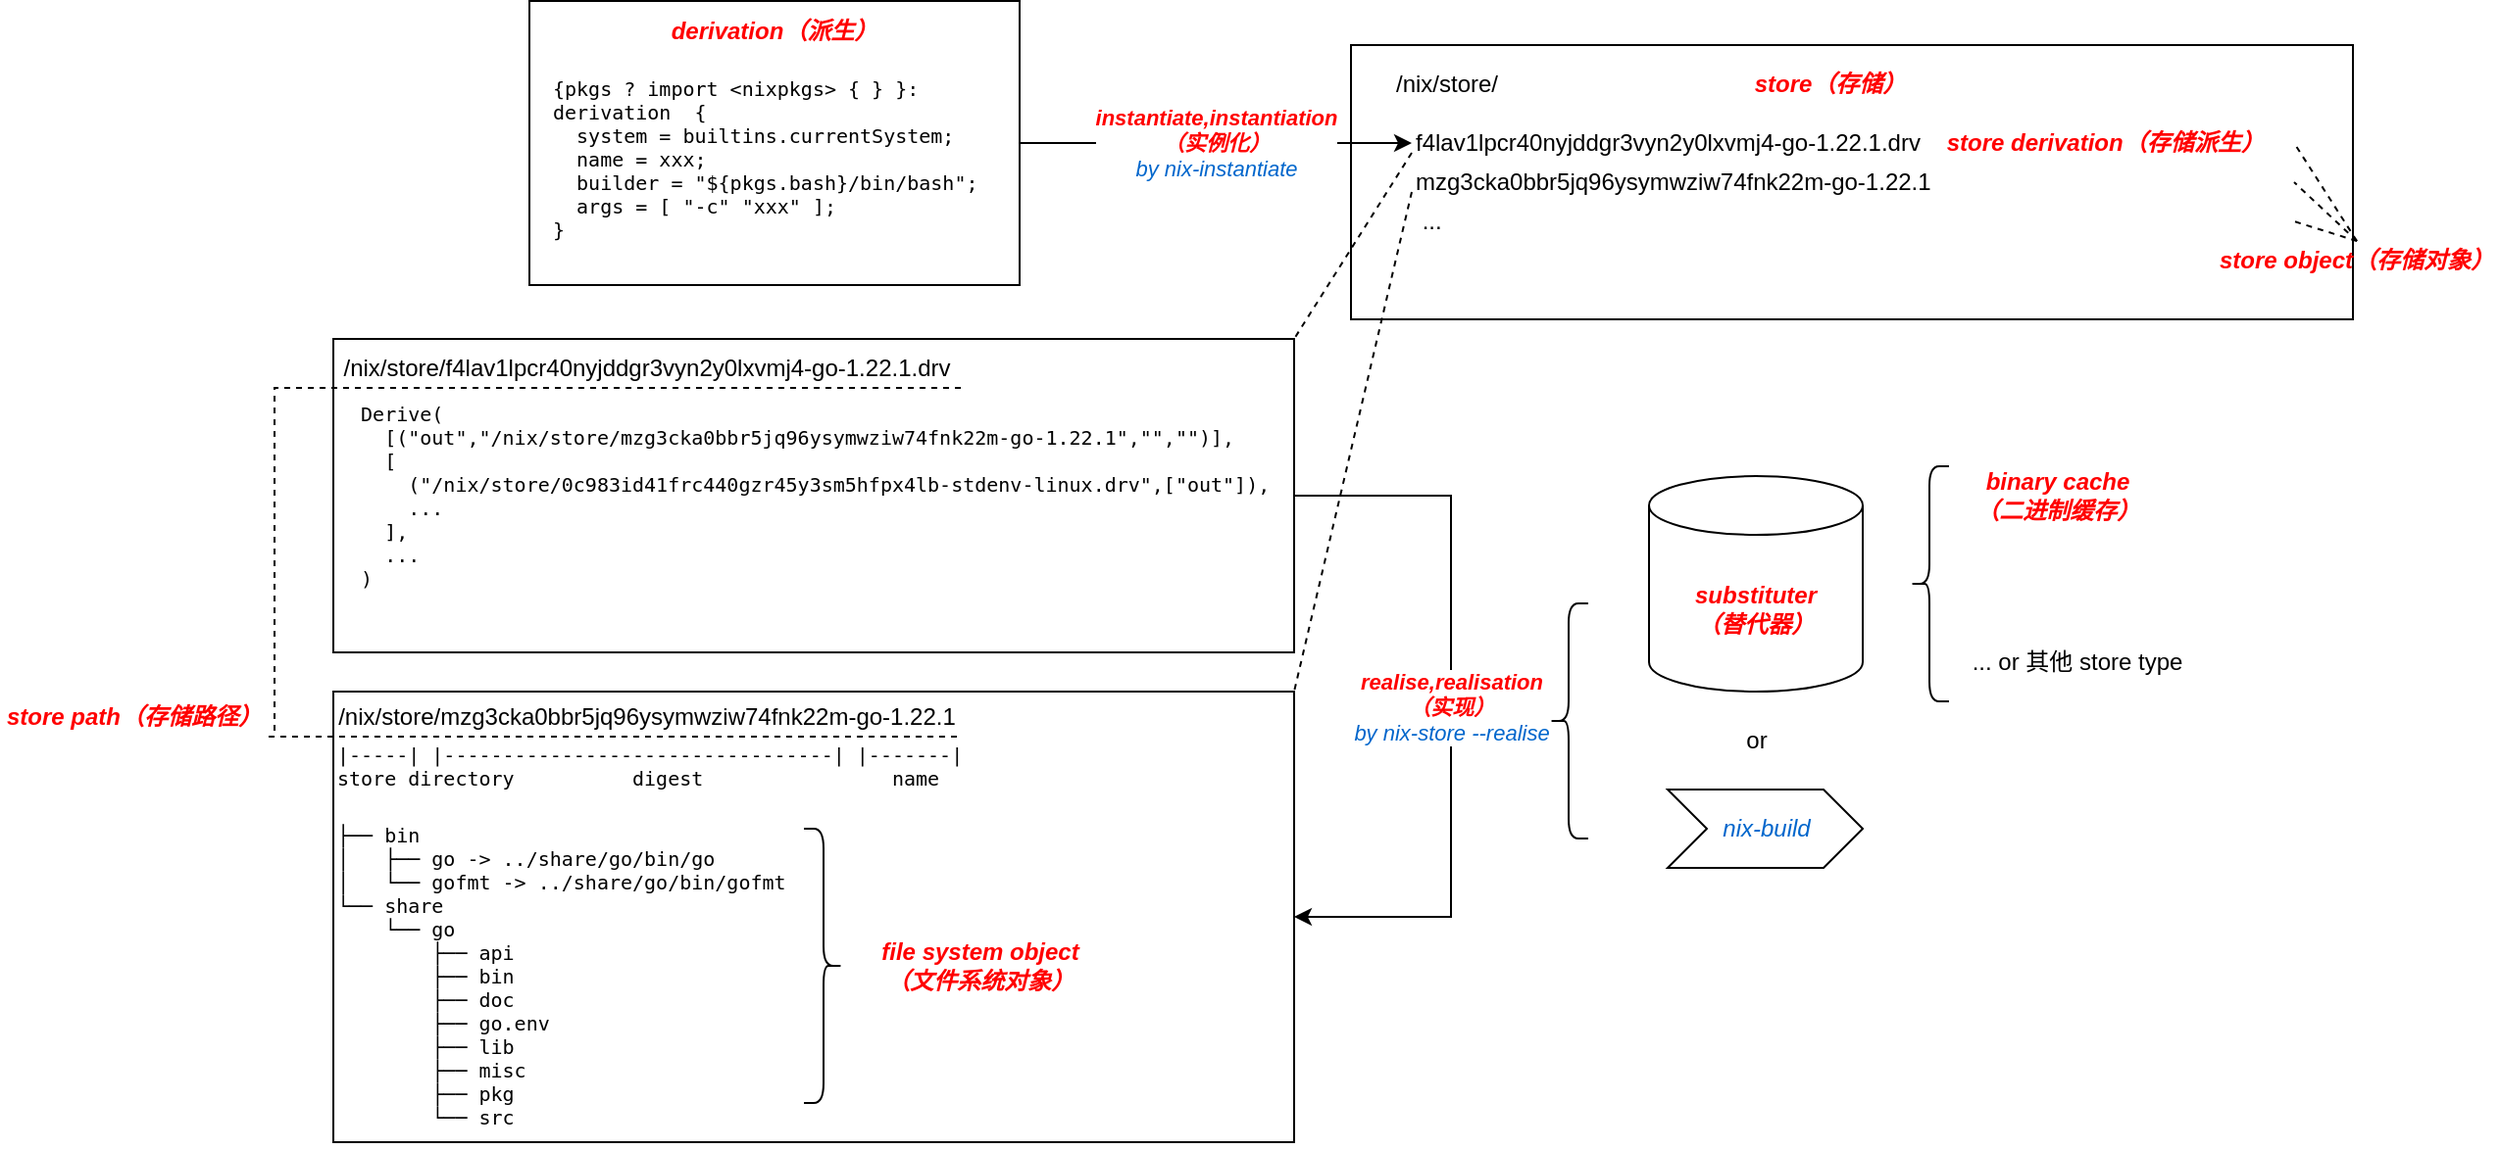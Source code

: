<mxfile>
    <diagram id="bEA3iVoEDrsmLPSp3GlN" name="glossary">
        <mxGraphModel dx="1781" dy="647" grid="1" gridSize="10" guides="1" tooltips="1" connect="1" arrows="1" fold="1" page="1" pageScale="1" pageWidth="827" pageHeight="1169" math="0" shadow="0">
            <root>
                <mxCell id="0"/>
                <mxCell id="1" parent="0"/>
                <mxCell id="2" value="" style="rounded=0;whiteSpace=wrap;html=1;" parent="1" vertex="1">
                    <mxGeometry x="169" y="170" width="511" height="140" as="geometry"/>
                </mxCell>
                <mxCell id="3" value="store（存储）" style="text;html=1;strokeColor=none;fillColor=none;align=center;verticalAlign=middle;whiteSpace=wrap;rounded=0;fontStyle=3;fontColor=#FF0000;" parent="1" vertex="1">
                    <mxGeometry x="373" y="180" width="81" height="20" as="geometry"/>
                </mxCell>
                <mxCell id="5" value="/nix/store/&lt;br&gt;" style="text;html=1;strokeColor=none;fillColor=none;align=left;verticalAlign=middle;whiteSpace=wrap;rounded=0;" parent="1" vertex="1">
                    <mxGeometry x="190" y="180" width="131" height="20" as="geometry"/>
                </mxCell>
                <mxCell id="11" value="&lt;i style=&quot;&quot;&gt;&lt;b&gt;instantiate,instantiation&lt;/b&gt;&lt;br&gt;&lt;b&gt;（实例化）&lt;/b&gt;&lt;br&gt;&lt;font style=&quot;&quot; color=&quot;#0066cc&quot;&gt;by nix-instantiate&lt;/font&gt;&lt;br&gt;&lt;/i&gt;" style="edgeStyle=none;html=1;fontColor=#FF0000;entryX=0;entryY=0.5;entryDx=0;entryDy=0;exitX=1;exitY=0.5;exitDx=0;exitDy=0;" parent="1" source="7" target="13" edge="1">
                    <mxGeometry relative="1" as="geometry">
                        <mxPoint as="offset"/>
                    </mxGeometry>
                </mxCell>
                <mxCell id="7" value="" style="rounded=0;whiteSpace=wrap;html=1;fontColor=#FF0000;" parent="1" vertex="1">
                    <mxGeometry x="-250" y="147.5" width="250" height="145" as="geometry"/>
                </mxCell>
                <mxCell id="8" value="derivation（派生）" style="text;html=1;strokeColor=none;fillColor=none;align=center;verticalAlign=middle;whiteSpace=wrap;rounded=0;fontStyle=3;fontColor=#FF0000;" parent="1" vertex="1">
                    <mxGeometry x="-180" y="147.5" width="110" height="30" as="geometry"/>
                </mxCell>
                <mxCell id="10" value="&lt;pre style=&quot;font-size: 10px;&quot;&gt;{pkgs ? import &amp;lt;nixpkgs&amp;gt; { } }:&lt;br&gt;derivation&amp;nbsp; {&lt;br&gt;&amp;nbsp; system = builtins.currentSystem;&lt;br&gt;&amp;nbsp; name = xxx;&lt;br&gt;&amp;nbsp; builder = &quot;${pkgs.bash}/bin/bash&quot;;&lt;br&gt;&amp;nbsp; args =&amp;nbsp;[ &quot;-c&quot; &quot;xxx&quot; ];&lt;br&gt;}&lt;/pre&gt;" style="text;html=1;strokeColor=none;fillColor=none;align=left;verticalAlign=middle;whiteSpace=wrap;rounded=0;" parent="1" vertex="1">
                    <mxGeometry x="-240" y="177.5" width="200" height="100" as="geometry"/>
                </mxCell>
                <mxCell id="28" style="edgeStyle=none;html=1;exitX=0;exitY=0.75;exitDx=0;exitDy=0;dashed=1;fontSize=10;fontColor=#000000;endArrow=none;endFill=0;entryX=1;entryY=0;entryDx=0;entryDy=0;" parent="1" source="13" target="25" edge="1">
                    <mxGeometry relative="1" as="geometry">
                        <mxPoint x="140" y="340" as="targetPoint"/>
                    </mxGeometry>
                </mxCell>
                <mxCell id="13" value="&lt;font color=&quot;#000000&quot;&gt;f4lav1lpcr40nyjddgr3vyn2y0lxvmj4-go-1.22.1.drv&amp;nbsp; &amp;nbsp;&amp;nbsp;&lt;/font&gt;&lt;b style=&quot;border-color: var(--border-color); text-align: center;&quot;&gt;&lt;i style=&quot;border-color: var(--border-color);&quot;&gt;store derivation（存储派生）&lt;/i&gt;&lt;/b&gt;" style="text;html=1;strokeColor=none;fillColor=none;align=left;verticalAlign=middle;whiteSpace=wrap;rounded=0;fontColor=#FF0000;" parent="1" vertex="1">
                    <mxGeometry x="200" y="210" width="450" height="20" as="geometry"/>
                </mxCell>
                <mxCell id="32" style="edgeStyle=none;html=1;exitX=0;exitY=0.75;exitDx=0;exitDy=0;entryX=1;entryY=0;entryDx=0;entryDy=0;dashed=1;fontSize=12;fontColor=#000000;endArrow=none;endFill=0;" parent="1" source="14" target="29" edge="1">
                    <mxGeometry relative="1" as="geometry"/>
                </mxCell>
                <mxCell id="14" value="&lt;font color=&quot;#000000&quot;&gt;mzg3cka0bbr5jq96ysymwziw74fnk22m-go-1.22.1&lt;/font&gt;" style="text;html=1;strokeColor=none;fillColor=none;align=left;verticalAlign=middle;whiteSpace=wrap;rounded=0;fontColor=#FF0000;" parent="1" vertex="1">
                    <mxGeometry x="200" y="230" width="450" height="20" as="geometry"/>
                </mxCell>
                <mxCell id="21" value="" style="edgeStyle=none;html=1;fontColor=#0066CC;endArrow=none;endFill=0;dashed=1;exitX=0.5;exitY=0;exitDx=0;exitDy=0;entryX=1;entryY=0.5;entryDx=0;entryDy=0;" parent="1" source="18" target="13" edge="1">
                    <mxGeometry relative="1" as="geometry"/>
                </mxCell>
                <mxCell id="23" style="edgeStyle=none;html=1;exitX=0.5;exitY=0;exitDx=0;exitDy=0;entryX=1;entryY=0.5;entryDx=0;entryDy=0;dashed=1;fontColor=#0066CC;endArrow=none;endFill=0;" parent="1" source="18" target="14" edge="1">
                    <mxGeometry relative="1" as="geometry"/>
                </mxCell>
                <mxCell id="24" style="edgeStyle=none;html=1;exitX=0.5;exitY=0;exitDx=0;exitDy=0;entryX=1;entryY=0.5;entryDx=0;entryDy=0;dashed=1;fontColor=#0066CC;endArrow=none;endFill=0;" parent="1" source="18" target="20" edge="1">
                    <mxGeometry relative="1" as="geometry"/>
                </mxCell>
                <mxCell id="18" value="store object（存储对象）" style="text;html=1;strokeColor=none;fillColor=none;align=center;verticalAlign=middle;whiteSpace=wrap;rounded=0;fontStyle=3;fontColor=#FF0000;" parent="1" vertex="1">
                    <mxGeometry x="610" y="270" width="144" height="20" as="geometry"/>
                </mxCell>
                <mxCell id="20" value="&lt;font color=&quot;#000000&quot;&gt;&amp;nbsp;...&lt;/font&gt;" style="text;html=1;strokeColor=none;fillColor=none;align=left;verticalAlign=middle;whiteSpace=wrap;rounded=0;fontColor=#FF0000;" parent="1" vertex="1">
                    <mxGeometry x="200" y="250" width="450" height="20" as="geometry"/>
                </mxCell>
                <mxCell id="33" value="&lt;i style=&quot;border-color: var(--border-color); color: rgb(255, 0, 0); font-size: 11px;&quot;&gt;&lt;b style=&quot;border-color: var(--border-color);&quot;&gt;realise,realisation &lt;br&gt;（实现）&lt;/b&gt;&lt;br style=&quot;border-color: var(--border-color);&quot;&gt;&lt;font style=&quot;border-color: var(--border-color);&quot; color=&quot;#0066cc&quot;&gt;by&amp;nbsp;nix-store --realise&lt;/font&gt;&lt;/i&gt;" style="edgeStyle=orthogonalEdgeStyle;html=1;exitX=1;exitY=0.5;exitDx=0;exitDy=0;entryX=1;entryY=0.5;entryDx=0;entryDy=0;fontSize=10;fontColor=#000000;endArrow=classic;endFill=1;rounded=0;" parent="1" source="25" target="29" edge="1">
                    <mxGeometry relative="1" as="geometry">
                        <Array as="points">
                            <mxPoint x="220" y="400"/>
                            <mxPoint x="220" y="615"/>
                        </Array>
                    </mxGeometry>
                </mxCell>
                <mxCell id="25" value="&lt;span style=&quot;color: rgb(0, 0, 0);&quot;&gt;&lt;br&gt;&lt;/span&gt;&lt;div style=&quot;font-family: Consolas-with-Yahei, Menlo, Monaco, &amp;quot;Courier New&amp;quot;, monospace, Menlo, Monaco, &amp;quot;Courier New&amp;quot;, monospace; line-height: 120%; font-size: 11px;&quot;&gt;&lt;pre style=&quot;line-height: 120%; font-size: 10px;&quot;&gt;&lt;font style=&quot;font-size: 10px;&quot; color=&quot;#000000&quot;&gt;  Derive(&lt;br&gt;    [(&quot;out&quot;,&quot;/nix/store/mzg3cka0bbr5jq96ysymwziw74fnk22m-go-1.22.1&quot;,&quot;&quot;,&quot;&quot;)],&lt;br&gt;    [&lt;br&gt;      (&quot;/nix/store/0c983id41frc440gzr45y3sm5hfpx4lb-stdenv-linux.drv&quot;,[&quot;out&quot;]),&lt;br&gt;      ...&lt;br&gt;    ],&lt;br&gt;    ...&lt;br&gt;  ) &lt;/font&gt;&lt;/pre&gt;&lt;/div&gt;&lt;span style=&quot;color: rgb(0, 0, 0); font-size: 11px;&quot;&gt;&lt;br&gt;&lt;/span&gt;" style="rounded=0;whiteSpace=wrap;html=1;fontColor=#0066CC;align=left;" parent="1" vertex="1">
                    <mxGeometry x="-350" y="320" width="490" height="160" as="geometry"/>
                </mxCell>
                <mxCell id="29" value="&lt;pre style=&quot;font-size: 10px;&quot;&gt;&lt;br&gt;&lt;/pre&gt;" style="rounded=0;whiteSpace=wrap;html=1;fontColor=#0066CC;align=left;" parent="1" vertex="1">
                    <mxGeometry x="-350" y="500" width="490" height="230" as="geometry"/>
                </mxCell>
                <mxCell id="30" value="&lt;span style=&quot;border-color: var(--border-color); font-size: 12px; text-align: left;&quot;&gt;/nix/store/&lt;/span&gt;&lt;span style=&quot;border-color: var(--border-color); font-size: 12px; text-align: left;&quot;&gt;f4lav1lpcr40nyjddgr3vyn2y0lxvmj4-go-1.22.1.drv&lt;/span&gt;" style="text;html=1;strokeColor=none;fillColor=none;align=center;verticalAlign=middle;whiteSpace=wrap;rounded=0;labelBackgroundColor=none;fontSize=10;fontColor=#000000;" parent="1" vertex="1">
                    <mxGeometry x="-350" y="325" width="320" height="20" as="geometry"/>
                </mxCell>
                <mxCell id="31" value="&lt;div style=&quot;text-align: left; font-size: 12px;&quot;&gt;&lt;span style=&quot;background-color: initial; border-color: var(--border-color);&quot;&gt;/nix/store/&lt;/span&gt;&lt;span style=&quot;background-color: initial; border-color: var(--border-color);&quot;&gt;mzg3cka0bbr5jq96ysymwziw74fnk22m-go-1.22.1&lt;/span&gt;&lt;/div&gt;" style="text;html=1;strokeColor=none;fillColor=none;align=center;verticalAlign=middle;whiteSpace=wrap;rounded=0;labelBackgroundColor=none;fontSize=10;fontColor=#000000;" parent="1" vertex="1">
                    <mxGeometry x="-350" y="503" width="320" height="20" as="geometry"/>
                </mxCell>
                <mxCell id="35" value="&lt;i style=&quot;&quot;&gt;&lt;font style=&quot;&quot; color=&quot;#ff0000&quot;&gt;&lt;span style=&quot;font-size: 12px;&quot;&gt;&lt;b&gt;substituter&lt;br&gt;（替代器）&lt;/b&gt;&lt;/span&gt;&lt;br&gt;&lt;/font&gt;&lt;/i&gt;" style="shape=cylinder3;whiteSpace=wrap;html=1;boundedLbl=1;backgroundOutline=1;size=15;labelBackgroundColor=none;fontSize=10;fontColor=#000000;" parent="1" vertex="1">
                    <mxGeometry x="321" y="390" width="109" height="110" as="geometry"/>
                </mxCell>
                <mxCell id="36" value="&lt;font color=&quot;#000000&quot;&gt;or&lt;/font&gt;" style="text;html=1;strokeColor=none;fillColor=none;align=center;verticalAlign=middle;whiteSpace=wrap;rounded=0;labelBackgroundColor=none;fontSize=12;fontColor=#FF0000;" parent="1" vertex="1">
                    <mxGeometry x="345.5" y="510" width="60" height="30" as="geometry"/>
                </mxCell>
                <mxCell id="37" value="" style="shape=curlyBracket;whiteSpace=wrap;html=1;rounded=1;labelPosition=left;verticalLabelPosition=middle;align=right;verticalAlign=middle;labelBackgroundColor=none;fontSize=12;fontColor=#000000;" parent="1" vertex="1">
                    <mxGeometry x="270" y="455" width="20" height="120" as="geometry"/>
                </mxCell>
                <mxCell id="38" value="&lt;i&gt;&lt;font color=&quot;#0066cc&quot;&gt;nix-build&lt;/font&gt;&lt;/i&gt;" style="shape=step;perimeter=stepPerimeter;whiteSpace=wrap;html=1;fixedSize=1;labelBackgroundColor=none;fontSize=12;fontColor=#000000;" parent="1" vertex="1">
                    <mxGeometry x="330.5" y="550" width="99.5" height="40" as="geometry"/>
                </mxCell>
                <mxCell id="41" style="edgeStyle=orthogonalEdgeStyle;rounded=0;html=1;entryX=1;entryY=1;entryDx=0;entryDy=0;dashed=1;strokeWidth=1;fontSize=12;fontColor=#FF0000;endArrow=none;endFill=0;exitX=1;exitY=1;exitDx=0;exitDy=0;" parent="1" source="39" target="30" edge="1">
                    <mxGeometry relative="1" as="geometry">
                        <mxPoint x="-460" y="540" as="sourcePoint"/>
                        <Array as="points">
                            <mxPoint x="-380" y="523"/>
                            <mxPoint x="-380" y="345"/>
                        </Array>
                    </mxGeometry>
                </mxCell>
                <mxCell id="39" value="&lt;b&gt;&lt;i&gt;&lt;font color=&quot;#ff0000&quot;&gt;store path（存储路径）&lt;/font&gt;&lt;/i&gt;&lt;/b&gt;" style="text;html=1;strokeColor=none;fillColor=none;align=center;verticalAlign=middle;whiteSpace=wrap;rounded=0;labelBackgroundColor=none;fontSize=12;fontColor=#0066CC;dashed=1;" parent="1" vertex="1">
                    <mxGeometry x="-520" y="503" width="137" height="20" as="geometry"/>
                </mxCell>
                <mxCell id="40" value="" style="endArrow=none;dashed=1;html=1;strokeWidth=1;rounded=0;fontSize=12;fontColor=#FF0000;entryX=1;entryY=1;entryDx=0;entryDy=0;strokeColor=default;exitX=1;exitY=1;exitDx=0;exitDy=0;" parent="1" source="39" target="31" edge="1">
                    <mxGeometry width="50" height="50" relative="1" as="geometry">
                        <mxPoint x="-380" y="560" as="sourcePoint"/>
                        <mxPoint x="-410" y="540" as="targetPoint"/>
                    </mxGeometry>
                </mxCell>
                <mxCell id="42" value="&lt;pre style=&quot;font-size: 10px;&quot;&gt;&lt;span style=&quot;color: rgb(0, 0, 0); font-family: &amp;quot;Source Code Pro&amp;quot;, Consolas, &amp;quot;Ubuntu Mono&amp;quot;, Menlo, &amp;quot;DejaVu Sans Mono&amp;quot;, monospace, monospace;&quot;&gt;|-----| |---------------------------------| |-------|&lt;br&gt;&lt;/span&gt;&lt;span style=&quot;color: rgb(0, 0, 0); font-family: &amp;quot;Source Code Pro&amp;quot;, Consolas, &amp;quot;Ubuntu Mono&amp;quot;, Menlo, &amp;quot;DejaVu Sans Mono&amp;quot;, monospace, monospace;&quot;&gt;store directory          digest                name&lt;/span&gt;&lt;/pre&gt;" style="text;html=1;strokeColor=none;fillColor=none;align=left;verticalAlign=middle;whiteSpace=wrap;rounded=0;dashed=1;labelBackgroundColor=none;fontSize=12;fontColor=#FF0000;" parent="1" vertex="1">
                    <mxGeometry x="-350" y="523" width="340" height="30" as="geometry"/>
                </mxCell>
                <mxCell id="43" value="&lt;pre style=&quot;border-color: var(--border-color); color: rgb(0, 102, 204);&quot;&gt;&lt;font style=&quot;border-color: var(--border-color);&quot; color=&quot;#000000&quot;&gt;├── bin&lt;br style=&quot;border-color: var(--border-color);&quot;&gt;&lt;/font&gt;&lt;font style=&quot;border-color: var(--border-color);&quot; color=&quot;#000000&quot;&gt;│&amp;nbsp; &amp;nbsp;├── go -&amp;gt; ../share/go/bin/go&lt;br style=&quot;border-color: var(--border-color);&quot;&gt;&lt;/font&gt;&lt;font style=&quot;border-color: var(--border-color);&quot; color=&quot;#000000&quot;&gt;│&amp;nbsp; &amp;nbsp;└── gofmt -&amp;gt; ../share/go/bin/gofmt&lt;br style=&quot;border-color: var(--border-color);&quot;&gt;&lt;/font&gt;&lt;font style=&quot;border-color: var(--border-color);&quot; color=&quot;#000000&quot;&gt;└── share&lt;br style=&quot;border-color: var(--border-color);&quot;&gt;&lt;/font&gt;&lt;font style=&quot;border-color: var(--border-color);&quot; color=&quot;#000000&quot;&gt;&amp;nbsp; &amp;nbsp; └── go&lt;br style=&quot;border-color: var(--border-color);&quot;&gt;&lt;/font&gt;&lt;font style=&quot;border-color: var(--border-color);&quot; color=&quot;#000000&quot;&gt;&amp;nbsp; &amp;nbsp; &amp;nbsp; &amp;nbsp; ├── api&lt;br style=&quot;border-color: var(--border-color);&quot;&gt;&lt;/font&gt;&lt;font style=&quot;border-color: var(--border-color);&quot; color=&quot;#000000&quot;&gt;&amp;nbsp; &amp;nbsp; &amp;nbsp; &amp;nbsp; ├── bin&lt;br style=&quot;border-color: var(--border-color);&quot;&gt;&lt;/font&gt;&lt;font style=&quot;border-color: var(--border-color);&quot; color=&quot;#000000&quot;&gt;&amp;nbsp; &amp;nbsp; &amp;nbsp; &amp;nbsp; ├── doc&lt;br style=&quot;border-color: var(--border-color);&quot;&gt;&lt;/font&gt;&lt;font style=&quot;border-color: var(--border-color);&quot; color=&quot;#000000&quot;&gt;&amp;nbsp; &amp;nbsp; &amp;nbsp; &amp;nbsp; ├── go.env&lt;br style=&quot;border-color: var(--border-color);&quot;&gt;&lt;/font&gt;&lt;font style=&quot;border-color: var(--border-color);&quot; color=&quot;#000000&quot;&gt;&amp;nbsp; &amp;nbsp; &amp;nbsp; &amp;nbsp; ├── lib&lt;br style=&quot;border-color: var(--border-color);&quot;&gt;&lt;/font&gt;&lt;font style=&quot;border-color: var(--border-color);&quot; color=&quot;#000000&quot;&gt;&amp;nbsp; &amp;nbsp; &amp;nbsp; &amp;nbsp; ├── misc&lt;br style=&quot;border-color: var(--border-color);&quot;&gt;&lt;/font&gt;&lt;font style=&quot;border-color: var(--border-color);&quot; color=&quot;#000000&quot;&gt;&amp;nbsp; &amp;nbsp; &amp;nbsp; &amp;nbsp; ├── pkg&lt;br style=&quot;border-color: var(--border-color);&quot;&gt;&lt;/font&gt;&lt;font style=&quot;border-color: var(--border-color);&quot; color=&quot;#000000&quot;&gt;&amp;nbsp; &amp;nbsp; &amp;nbsp; &amp;nbsp; └── src&lt;/font&gt;&lt;/pre&gt;" style="text;html=1;strokeColor=none;fillColor=none;align=left;verticalAlign=middle;whiteSpace=wrap;rounded=0;dashed=1;labelBackgroundColor=none;fontSize=10;fontColor=#000000;" parent="1" vertex="1">
                    <mxGeometry x="-350" y="560" width="290" height="170" as="geometry"/>
                </mxCell>
                <mxCell id="44" value="&lt;font color=&quot;#ff0000&quot; style=&quot;font-size: 12px;&quot;&gt;&lt;b&gt;&lt;i&gt;file system object&lt;br&gt;（文件系统对象）&lt;/i&gt;&lt;/b&gt;&lt;/font&gt;" style="text;html=1;strokeColor=none;fillColor=none;align=center;verticalAlign=middle;whiteSpace=wrap;rounded=0;dashed=1;labelBackgroundColor=none;fontSize=10;fontColor=#000000;" parent="1" vertex="1">
                    <mxGeometry x="-90" y="625" width="140" height="30" as="geometry"/>
                </mxCell>
                <mxCell id="45" value="" style="shape=curlyBracket;whiteSpace=wrap;html=1;rounded=1;flipH=1;labelPosition=right;verticalLabelPosition=middle;align=left;verticalAlign=middle;labelBackgroundColor=none;strokeColor=default;fontSize=12;fontColor=#FF0000;" parent="1" vertex="1">
                    <mxGeometry x="-110" y="570" width="20" height="140" as="geometry"/>
                </mxCell>
                <mxCell id="46" value="" style="shape=curlyBracket;whiteSpace=wrap;html=1;rounded=1;labelPosition=left;verticalLabelPosition=middle;align=right;verticalAlign=middle;" vertex="1" parent="1">
                    <mxGeometry x="454" y="385" width="20" height="120" as="geometry"/>
                </mxCell>
                <mxCell id="48" value="&lt;i style=&quot;border-color: var(--border-color); font-size: 10px;&quot;&gt;&lt;font style=&quot;border-color: var(--border-color);&quot; color=&quot;#ff0000&quot;&gt;&lt;b style=&quot;border-color: var(--border-color); font-size: 12px;&quot;&gt;binary cache&lt;/b&gt;&lt;br style=&quot;border-color: var(--border-color);&quot;&gt;&lt;b style=&quot;border-color: var(--border-color); font-size: 12px;&quot;&gt;（二进制缓存）&lt;/b&gt;&lt;/font&gt;&lt;/i&gt;" style="text;html=1;align=center;verticalAlign=middle;resizable=0;points=[];autosize=1;strokeColor=none;fillColor=none;" vertex="1" parent="1">
                    <mxGeometry x="474" y="380" width="110" height="40" as="geometry"/>
                </mxCell>
                <mxCell id="49" value="&lt;font&gt;&lt;span&gt;&lt;span&gt;... or 其他 store type&lt;/span&gt;&lt;/span&gt;&lt;/font&gt;" style="text;html=1;align=center;verticalAlign=middle;resizable=0;points=[];autosize=1;strokeColor=none;fillColor=none;fontStyle=0;fontColor=#000000;" vertex="1" parent="1">
                    <mxGeometry x="474" y="470" width="130" height="30" as="geometry"/>
                </mxCell>
            </root>
        </mxGraphModel>
    </diagram>
</mxfile>